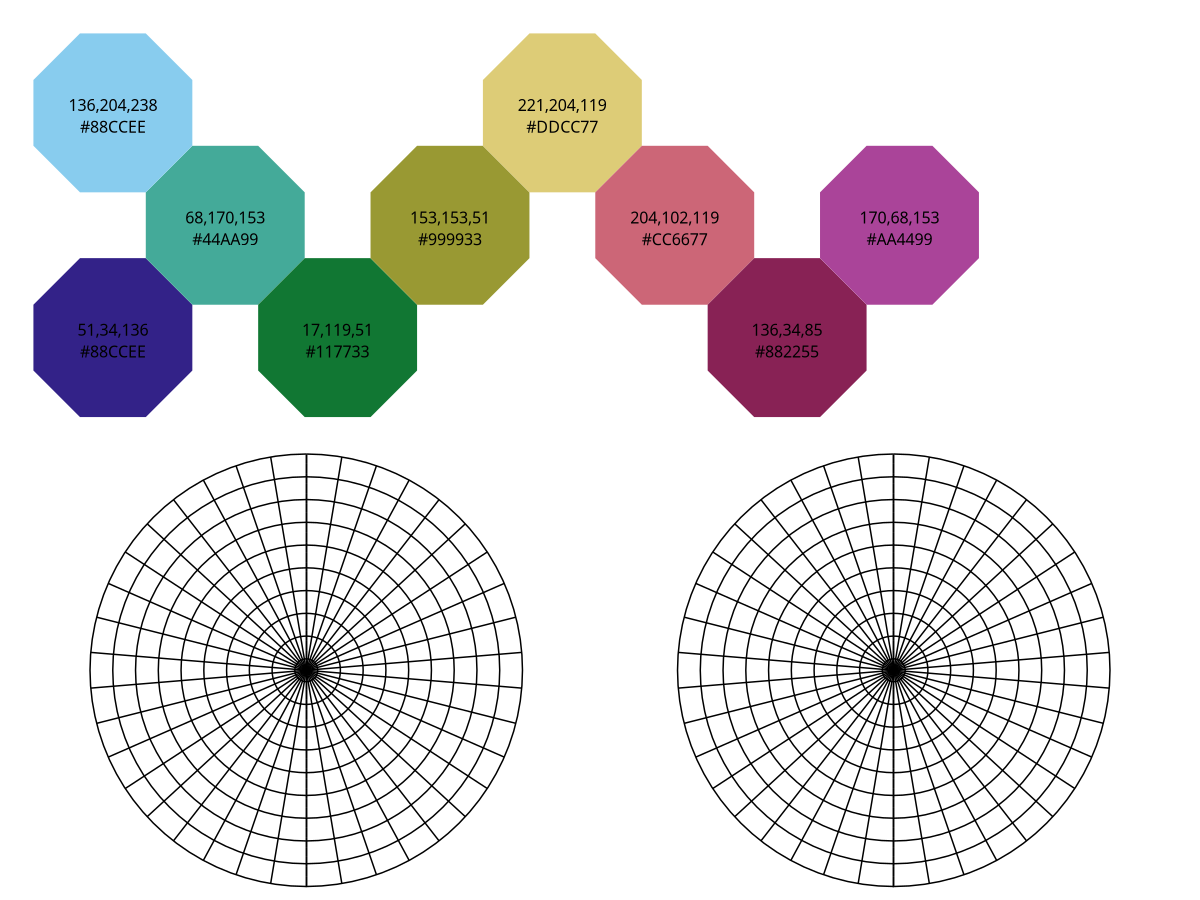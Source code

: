 set term pdf size 9,8 font "Bitstream Charter,12"
set output "pault-colour.pdf"

unset title
unset key
unset border
unset tics

set multiplot
# plot no. 1 ################################
set lmargin at screen 0
set rmargin at screen 1
set tmargin at screen 1
set bmargin at screen 1./2

set parametric
set samples 9
set trange [-pi*1./8:pi*15./8]

a = sqrt(2)/(2*cos(pi/8))
b = 0.07

set xrange [-1:8]
set yrange [-1:3]
set size ratio 4./9

set style fill solid 1.0 noborder
set style function filledcurves

set label 1 "51,34,136\n#88CCEE"   at 0, 0+b center front
set label 2 "68,170,153\n#44AA99"  at 1, 1+b center front
set label 3 "136,204,238\n#88CCEE" at 0, 2+b center front
set label 4 "17,119,51\n#117733"   at 2, 0+b center front
set label 5 "153,153,51\n#999933"  at 3, 1+b center front
set label 6 "221,204,119\n#DDCC77" at 4, 2+b center front
set label 7 "204,102,119\n#CC6677" at 5, 1+b center front
set label 8 "136,34,85\n#882255"   at 6, 0+b center front
set label 9 "170,68,153\n#AA4499"  at 7, 1+b center front

plot a*cos(t)     , a*sin(t)      lc rgb '#332288', \
     a*cos(t) +  1, a*sin(t) + 1  lc rgb '#44aa99', \
     a*cos(t)     , a*sin(t) + 2  lc rgb '#88ccee', \
     a*cos(t) +  2, a*sin(t)      lc rgb '#117733', \
     a*cos(t) +  3, a*sin(t) + 1  lc rgb '#999933', \
     a*cos(t) +  4, a*sin(t) + 2  lc rgb '#ddcc77', \
     a*cos(t) +  5, a*sin(t) + 1  lc rgb '#cc6677', \
     a*cos(t) +  6, a*sin(t)      lc rgb '#882255', \
     a*cos(t) +  7, a*sin(t) + 1  lc rgb '#aa4499'

# plot no. 2 ################################
unset label
set samples 45
set isosamples 20
set urange [0:pi]
set vrange [-pi:pi]
set xrange [-3.2:3.2]
set yrange [-3.2:3.2]
set size square
set view map
set pm3d interpolate 5,5
set style line 1 lc rgb "black" lw 1.5

set tmargin at screen 1./2
set bmargin at screen 0.01
set lmargin at screen 0.03
set rmargin at screen 0.48

rcol(x) = (0.472-0.567*x+4.05*x**2)/(1.+8.72*x-19.17*x**2+14.1*x**3)
gcol(x) = 0.108932-1.22635*x+27.284*x**2-98.577*x**3+163.3*x**4-131.395*x**5+40.634*x**6
bcol(x) = 1./(1.97+3.54*x-68.5*x**2+243*x**3-297*x**4+125*x**5)
set palette model RGB functions rcol(gray), gcol(gray), bcol(gray)
splot v*sin(u), v*cos(u), sqrt(6) * (v**2 * sin(2*u)) w l ls 1

# plot no. 3 ################################
set lmargin at screen 0.52
set rmargin at screen 0.97

rcol(x) = 0.237 - 2.13*x + 26.92*x**2 - 65.5*x**3 + 63.5*x**4 - 22.36*x**5
gcol(x) = ((0.572 + 1.524*x - 1.811*x**2)/(1 - 0.291*x + 0.1574*x**2))**2
bcol(x) = 1/(1.579 - 4.03*x + 12.92*x**2 - 31.4*x**3 + 48.6*x**4 - 23.36*x**5)
set palette model RGB functions rcol(gray), gcol(gray), bcol(gray)
splot v*sin(u), v*cos(u), sqrt(6) * (v**2 * sin(2*u)) w l ls 1

unset multiplot

set output

